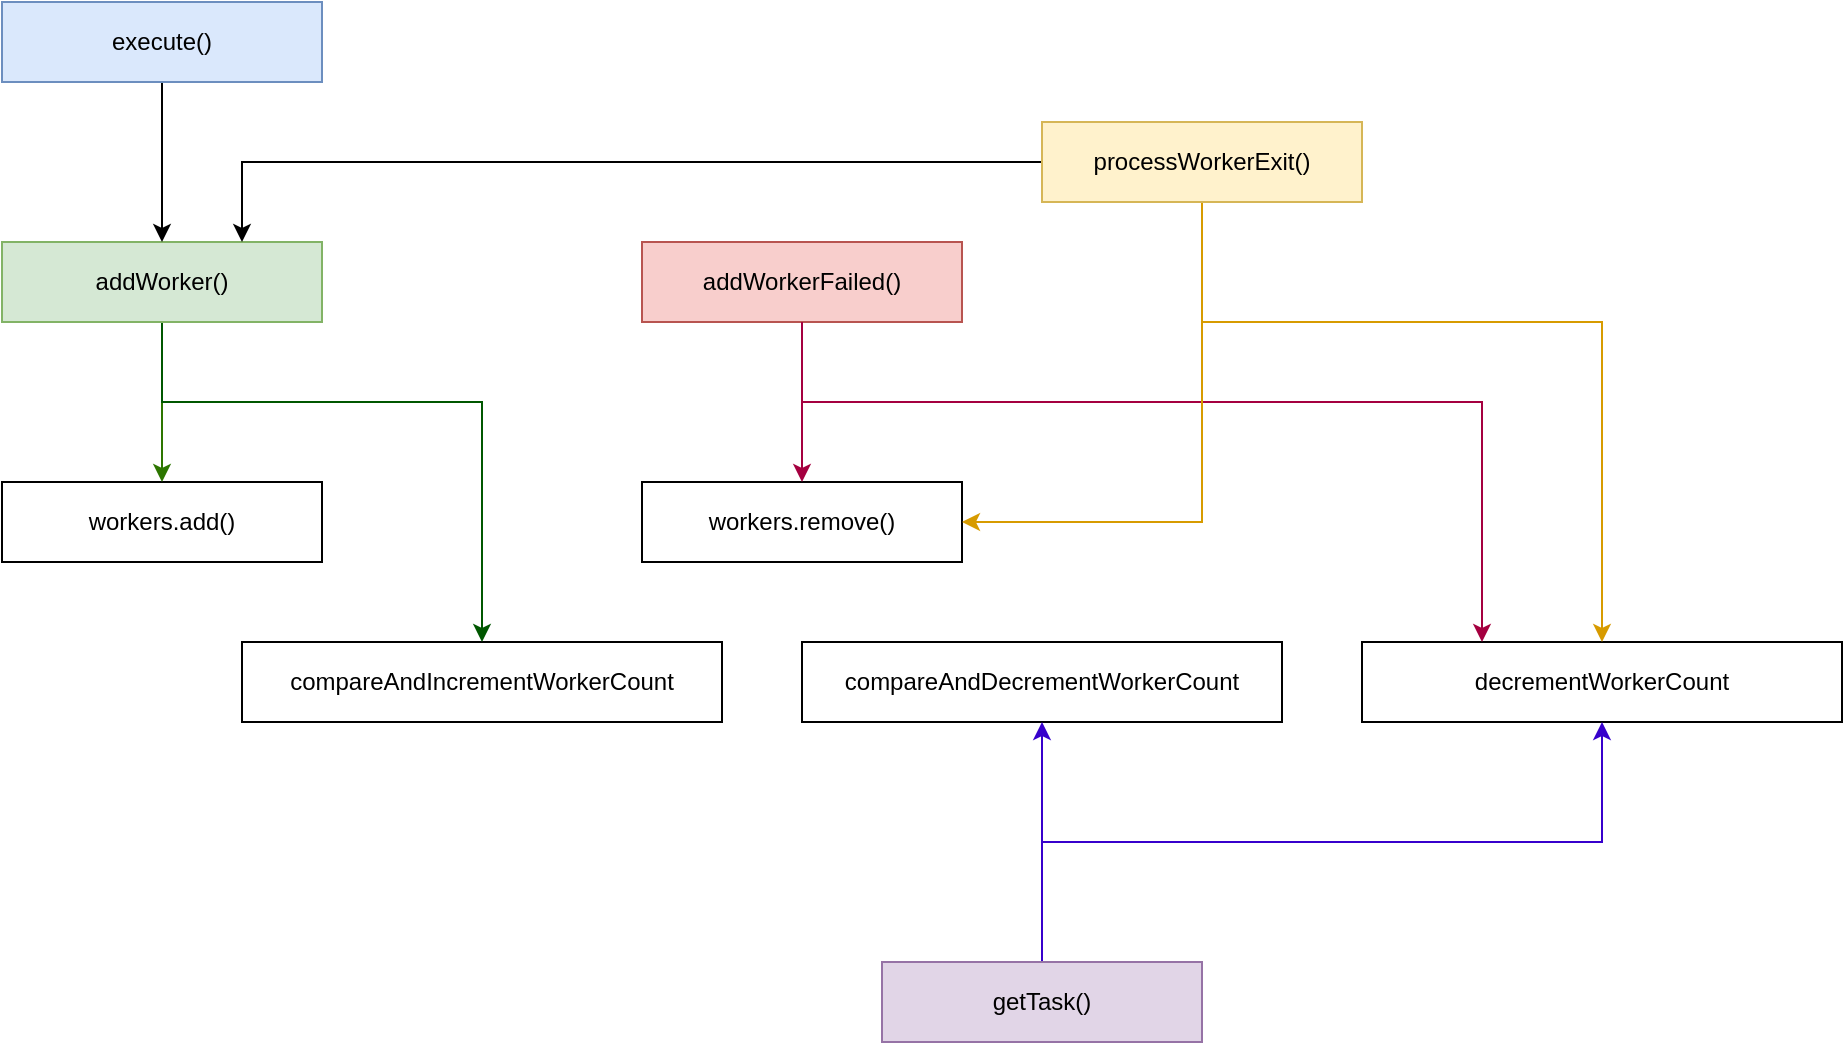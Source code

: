 <mxfile version="21.8.2" type="github">
  <diagram name="第 1 页" id="an8AQIkWQJjNNNpSmFoj">
    <mxGraphModel dx="1012" dy="673" grid="1" gridSize="10" guides="1" tooltips="1" connect="1" arrows="1" fold="1" page="1" pageScale="1" pageWidth="827" pageHeight="1169" math="0" shadow="0">
      <root>
        <mxCell id="0" />
        <mxCell id="1" parent="0" />
        <mxCell id="FBWRTHeHvZYtELqj_yFr-1" value="compareAndIncrementWorkerCount" style="rounded=0;whiteSpace=wrap;html=1;" vertex="1" parent="1">
          <mxGeometry x="160" y="360" width="240" height="40" as="geometry" />
        </mxCell>
        <mxCell id="FBWRTHeHvZYtELqj_yFr-2" value="compareAndDecrementWorkerCount" style="rounded=0;whiteSpace=wrap;html=1;" vertex="1" parent="1">
          <mxGeometry x="440" y="360" width="240" height="40" as="geometry" />
        </mxCell>
        <mxCell id="FBWRTHeHvZYtELqj_yFr-3" value="decrementWorkerCount" style="rounded=0;whiteSpace=wrap;html=1;" vertex="1" parent="1">
          <mxGeometry x="720" y="360" width="240" height="40" as="geometry" />
        </mxCell>
        <mxCell id="FBWRTHeHvZYtELqj_yFr-4" value="workers.add()" style="rounded=0;whiteSpace=wrap;html=1;" vertex="1" parent="1">
          <mxGeometry x="40" y="280" width="160" height="40" as="geometry" />
        </mxCell>
        <mxCell id="FBWRTHeHvZYtELqj_yFr-5" value="workers.remove()" style="rounded=0;whiteSpace=wrap;html=1;" vertex="1" parent="1">
          <mxGeometry x="360" y="280" width="160" height="40" as="geometry" />
        </mxCell>
        <mxCell id="FBWRTHeHvZYtELqj_yFr-7" value="" style="edgeStyle=orthogonalEdgeStyle;rounded=0;orthogonalLoop=1;jettySize=auto;html=1;fillColor=#60a917;strokeColor=#2D7600;" edge="1" parent="1" source="FBWRTHeHvZYtELqj_yFr-6" target="FBWRTHeHvZYtELqj_yFr-4">
          <mxGeometry relative="1" as="geometry" />
        </mxCell>
        <mxCell id="FBWRTHeHvZYtELqj_yFr-8" value="" style="edgeStyle=orthogonalEdgeStyle;rounded=0;orthogonalLoop=1;jettySize=auto;html=1;fillColor=#008a00;strokeColor=#005700;" edge="1" parent="1" source="FBWRTHeHvZYtELqj_yFr-6" target="FBWRTHeHvZYtELqj_yFr-1">
          <mxGeometry relative="1" as="geometry">
            <Array as="points">
              <mxPoint x="120" y="240" />
              <mxPoint x="280" y="240" />
            </Array>
          </mxGeometry>
        </mxCell>
        <mxCell id="FBWRTHeHvZYtELqj_yFr-6" value="addWorker()" style="rounded=0;whiteSpace=wrap;html=1;fillColor=#d5e8d4;strokeColor=#82b366;" vertex="1" parent="1">
          <mxGeometry x="40" y="160" width="160" height="40" as="geometry" />
        </mxCell>
        <mxCell id="FBWRTHeHvZYtELqj_yFr-11" value="" style="edgeStyle=orthogonalEdgeStyle;rounded=0;orthogonalLoop=1;jettySize=auto;html=1;entryX=0.5;entryY=0;entryDx=0;entryDy=0;fillColor=#d80073;strokeColor=#A50040;" edge="1" parent="1" source="FBWRTHeHvZYtELqj_yFr-9" target="FBWRTHeHvZYtELqj_yFr-5">
          <mxGeometry relative="1" as="geometry">
            <mxPoint x="360" y="280" as="targetPoint" />
          </mxGeometry>
        </mxCell>
        <mxCell id="FBWRTHeHvZYtELqj_yFr-9" value="addWorkerFailed()" style="rounded=0;whiteSpace=wrap;html=1;fillColor=#f8cecc;strokeColor=#b85450;" vertex="1" parent="1">
          <mxGeometry x="360" y="160" width="160" height="40" as="geometry" />
        </mxCell>
        <mxCell id="FBWRTHeHvZYtELqj_yFr-12" value="" style="rounded=0;orthogonalLoop=1;jettySize=auto;html=1;exitX=0.5;exitY=1;exitDx=0;exitDy=0;entryX=0.25;entryY=0;entryDx=0;entryDy=0;fillColor=#d80073;strokeColor=#A50040;edgeStyle=orthogonalEdgeStyle;" edge="1" parent="1" source="FBWRTHeHvZYtELqj_yFr-9" target="FBWRTHeHvZYtELqj_yFr-3">
          <mxGeometry relative="1" as="geometry">
            <mxPoint x="370" y="210" as="sourcePoint" />
            <mxPoint x="490" y="290" as="targetPoint" />
            <Array as="points">
              <mxPoint x="440" y="240" />
              <mxPoint x="780" y="240" />
            </Array>
          </mxGeometry>
        </mxCell>
        <mxCell id="FBWRTHeHvZYtELqj_yFr-15" value="" style="edgeStyle=orthogonalEdgeStyle;rounded=0;orthogonalLoop=1;jettySize=auto;html=1;entryX=0.5;entryY=0;entryDx=0;entryDy=0;fillColor=#ffe6cc;strokeColor=#d79b00;exitX=0.5;exitY=1;exitDx=0;exitDy=0;" edge="1" parent="1" source="FBWRTHeHvZYtELqj_yFr-13" target="FBWRTHeHvZYtELqj_yFr-3">
          <mxGeometry relative="1" as="geometry">
            <mxPoint x="900" y="310" as="targetPoint" />
            <Array as="points">
              <mxPoint x="640" y="200" />
              <mxPoint x="840" y="200" />
            </Array>
          </mxGeometry>
        </mxCell>
        <mxCell id="FBWRTHeHvZYtELqj_yFr-17" value="" style="edgeStyle=orthogonalEdgeStyle;rounded=0;orthogonalLoop=1;jettySize=auto;html=1;entryX=1;entryY=0.5;entryDx=0;entryDy=0;fillColor=#ffe6cc;strokeColor=#d79b00;exitX=0.5;exitY=1;exitDx=0;exitDy=0;" edge="1" parent="1" source="FBWRTHeHvZYtELqj_yFr-13" target="FBWRTHeHvZYtELqj_yFr-5">
          <mxGeometry relative="1" as="geometry">
            <mxPoint x="640" y="270" as="targetPoint" />
          </mxGeometry>
        </mxCell>
        <mxCell id="FBWRTHeHvZYtELqj_yFr-23" value="" style="edgeStyle=orthogonalEdgeStyle;rounded=0;orthogonalLoop=1;jettySize=auto;html=1;entryX=0.75;entryY=0;entryDx=0;entryDy=0;" edge="1" parent="1" source="FBWRTHeHvZYtELqj_yFr-13" target="FBWRTHeHvZYtELqj_yFr-6">
          <mxGeometry relative="1" as="geometry">
            <mxPoint x="640" y="80" as="targetPoint" />
          </mxGeometry>
        </mxCell>
        <mxCell id="FBWRTHeHvZYtELqj_yFr-13" value="processWorkerExit()" style="rounded=0;whiteSpace=wrap;html=1;fillColor=#fff2cc;strokeColor=#d6b656;" vertex="1" parent="1">
          <mxGeometry x="560" y="100" width="160" height="40" as="geometry" />
        </mxCell>
        <mxCell id="FBWRTHeHvZYtELqj_yFr-19" value="" style="rounded=0;orthogonalLoop=1;jettySize=auto;html=1;exitX=0.5;exitY=0;exitDx=0;exitDy=0;fillColor=#6a00ff;strokeColor=#3700CC;" edge="1" parent="1" source="FBWRTHeHvZYtELqj_yFr-18" target="FBWRTHeHvZYtELqj_yFr-2">
          <mxGeometry relative="1" as="geometry" />
        </mxCell>
        <mxCell id="FBWRTHeHvZYtELqj_yFr-21" value="" style="rounded=0;orthogonalLoop=1;jettySize=auto;html=1;entryX=0.5;entryY=1;entryDx=0;entryDy=0;fillColor=#6a00ff;strokeColor=#3700CC;exitX=0.5;exitY=0;exitDx=0;exitDy=0;edgeStyle=orthogonalEdgeStyle;" edge="1" parent="1" source="FBWRTHeHvZYtELqj_yFr-18" target="FBWRTHeHvZYtELqj_yFr-3">
          <mxGeometry relative="1" as="geometry">
            <mxPoint x="640" y="540" as="targetPoint" />
          </mxGeometry>
        </mxCell>
        <mxCell id="FBWRTHeHvZYtELqj_yFr-18" value="getTask()" style="rounded=0;whiteSpace=wrap;html=1;fillColor=#e1d5e7;strokeColor=#9673a6;" vertex="1" parent="1">
          <mxGeometry x="480" y="520" width="160" height="40" as="geometry" />
        </mxCell>
        <mxCell id="FBWRTHeHvZYtELqj_yFr-25" value="" style="edgeStyle=orthogonalEdgeStyle;rounded=0;orthogonalLoop=1;jettySize=auto;html=1;" edge="1" parent="1" source="FBWRTHeHvZYtELqj_yFr-24" target="FBWRTHeHvZYtELqj_yFr-6">
          <mxGeometry relative="1" as="geometry" />
        </mxCell>
        <mxCell id="FBWRTHeHvZYtELqj_yFr-24" value="execute()" style="rounded=0;whiteSpace=wrap;html=1;fillColor=#dae8fc;strokeColor=#6c8ebf;" vertex="1" parent="1">
          <mxGeometry x="40" y="40" width="160" height="40" as="geometry" />
        </mxCell>
      </root>
    </mxGraphModel>
  </diagram>
</mxfile>
